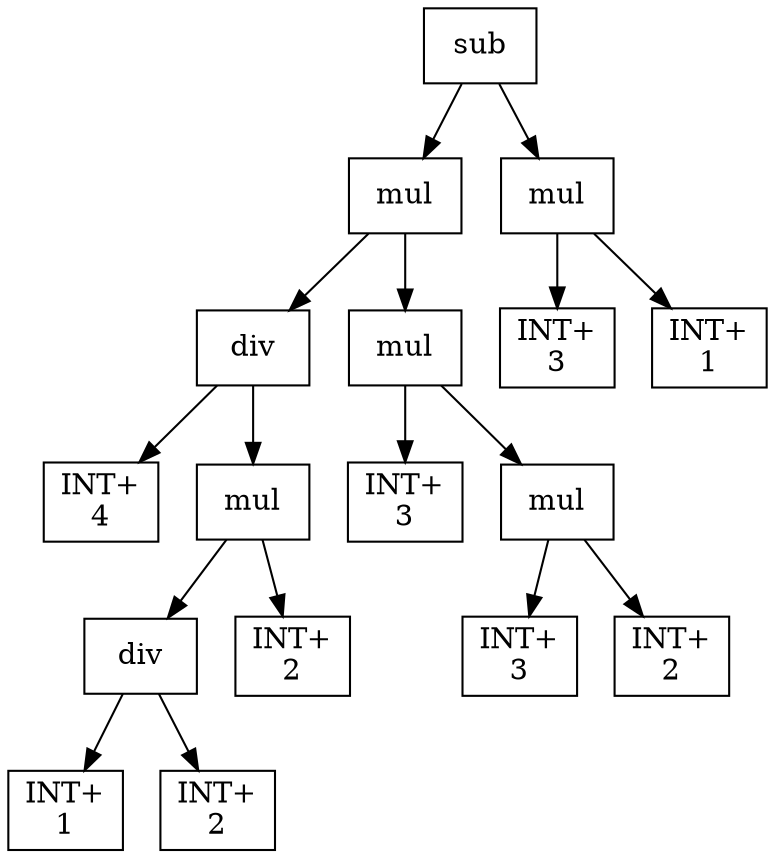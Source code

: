 digraph expr {
  node [shape=box];
  n1 [label="sub"];
  n2 [label="mul"];
  n3 [label="div"];
  n4 [label="INT+\n4"];
  n5 [label="mul"];
  n6 [label="div"];
  n7 [label="INT+\n1"];
  n8 [label="INT+\n2"];
  n6 -> n7;
  n6 -> n8;
  n9 [label="INT+\n2"];
  n5 -> n6;
  n5 -> n9;
  n3 -> n4;
  n3 -> n5;
  n10 [label="mul"];
  n11 [label="INT+\n3"];
  n12 [label="mul"];
  n13 [label="INT+\n3"];
  n14 [label="INT+\n2"];
  n12 -> n13;
  n12 -> n14;
  n10 -> n11;
  n10 -> n12;
  n2 -> n3;
  n2 -> n10;
  n15 [label="mul"];
  n16 [label="INT+\n3"];
  n17 [label="INT+\n1"];
  n15 -> n16;
  n15 -> n17;
  n1 -> n2;
  n1 -> n15;
}